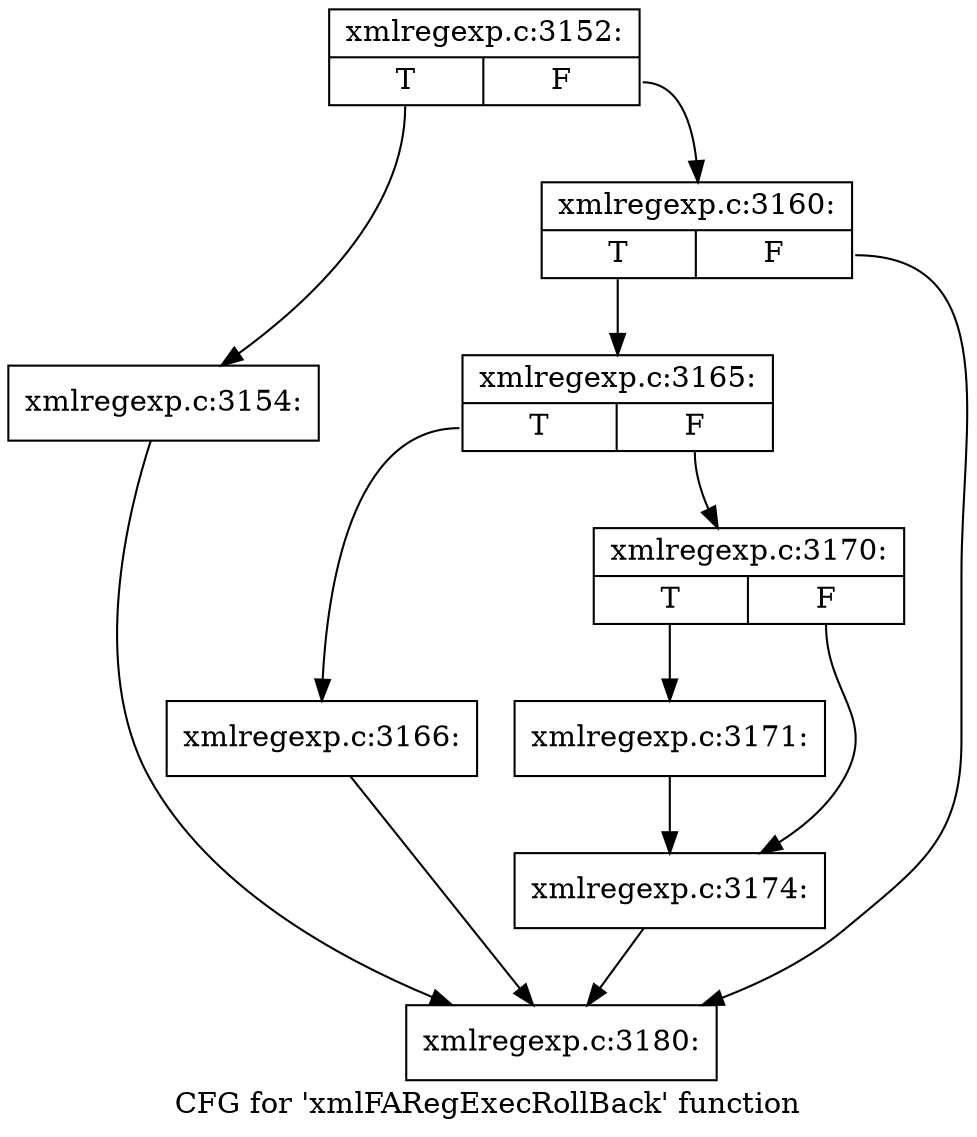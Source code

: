 digraph "CFG for 'xmlFARegExecRollBack' function" {
	label="CFG for 'xmlFARegExecRollBack' function";

	Node0x4239230 [shape=record,label="{xmlregexp.c:3152:|{<s0>T|<s1>F}}"];
	Node0x4239230:s0 -> Node0x4244830;
	Node0x4239230:s1 -> Node0x4244880;
	Node0x4244830 [shape=record,label="{xmlregexp.c:3154:}"];
	Node0x4244830 -> Node0x4246dd0;
	Node0x4244880 [shape=record,label="{xmlregexp.c:3160:|{<s0>T|<s1>F}}"];
	Node0x4244880:s0 -> Node0x4246d80;
	Node0x4244880:s1 -> Node0x4246dd0;
	Node0x4246d80 [shape=record,label="{xmlregexp.c:3165:|{<s0>T|<s1>F}}"];
	Node0x4246d80:s0 -> Node0x42473f0;
	Node0x4246d80:s1 -> Node0x4247440;
	Node0x42473f0 [shape=record,label="{xmlregexp.c:3166:}"];
	Node0x42473f0 -> Node0x4246dd0;
	Node0x4247440 [shape=record,label="{xmlregexp.c:3170:|{<s0>T|<s1>F}}"];
	Node0x4247440:s0 -> Node0x4248330;
	Node0x4247440:s1 -> Node0x4248380;
	Node0x4248330 [shape=record,label="{xmlregexp.c:3171:}"];
	Node0x4248330 -> Node0x4248380;
	Node0x4248380 [shape=record,label="{xmlregexp.c:3174:}"];
	Node0x4248380 -> Node0x4246dd0;
	Node0x4246dd0 [shape=record,label="{xmlregexp.c:3180:}"];
}
